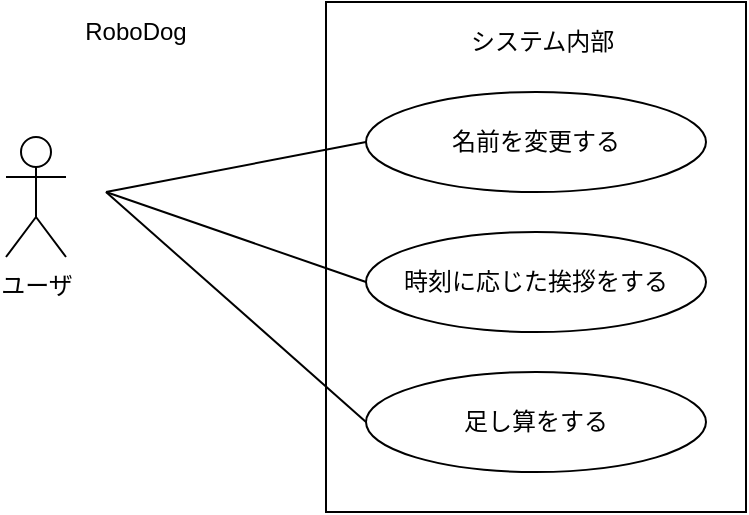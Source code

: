 <mxfile>
    <diagram id="ua9ZdfOcBCjsb__uROE_" name="ページ1">
        <mxGraphModel dx="453" dy="424" grid="1" gridSize="10" guides="1" tooltips="1" connect="1" arrows="1" fold="1" page="1" pageScale="1" pageWidth="827" pageHeight="1169" math="0" shadow="0">
            <root>
                <mxCell id="0"/>
                <mxCell id="1" parent="0"/>
                <mxCell id="amhhyaVPKtDlaMvMmhRL-2" value="ユーザ" style="shape=umlActor;verticalLabelPosition=bottom;verticalAlign=top;html=1;outlineConnect=0;" parent="1" vertex="1">
                    <mxGeometry x="190" y="162.5" width="30" height="60" as="geometry"/>
                </mxCell>
                <mxCell id="amhhyaVPKtDlaMvMmhRL-3" value="" style="rounded=0;whiteSpace=wrap;html=1;" parent="1" vertex="1">
                    <mxGeometry x="350" y="95" width="210" height="255" as="geometry"/>
                </mxCell>
                <mxCell id="amhhyaVPKtDlaMvMmhRL-5" value="&lt;span style=&quot;white-space: pre;&quot;&gt;&#x9;&lt;/span&gt;システム内部" style="text;html=1;align=center;verticalAlign=middle;whiteSpace=wrap;rounded=0;" parent="1" vertex="1">
                    <mxGeometry x="390" y="100" width="110" height="30" as="geometry"/>
                </mxCell>
                <mxCell id="amhhyaVPKtDlaMvMmhRL-10" value="名前を変更する" style="ellipse;whiteSpace=wrap;html=1;" parent="1" vertex="1">
                    <mxGeometry x="370" y="140" width="170" height="50" as="geometry"/>
                </mxCell>
                <mxCell id="amhhyaVPKtDlaMvMmhRL-11" value="時刻に応じた挨拶をする" style="ellipse;whiteSpace=wrap;html=1;" parent="1" vertex="1">
                    <mxGeometry x="370" y="210" width="170" height="50" as="geometry"/>
                </mxCell>
                <mxCell id="amhhyaVPKtDlaMvMmhRL-12" value="" style="endArrow=none;html=1;rounded=0;entryX=0;entryY=0.5;entryDx=0;entryDy=0;" parent="1" edge="1" target="amhhyaVPKtDlaMvMmhRL-11">
                    <mxGeometry width="50" height="50" relative="1" as="geometry">
                        <mxPoint x="240" y="190" as="sourcePoint"/>
                        <mxPoint x="360" y="226.395" as="targetPoint"/>
                    </mxGeometry>
                </mxCell>
                <mxCell id="amhhyaVPKtDlaMvMmhRL-13" value="" style="endArrow=none;html=1;rounded=0;entryX=0;entryY=0.5;entryDx=0;entryDy=0;" parent="1" edge="1" target="amhhyaVPKtDlaMvMmhRL-10">
                    <mxGeometry width="50" height="50" relative="1" as="geometry">
                        <mxPoint x="240" y="190" as="sourcePoint"/>
                        <mxPoint x="360" y="170" as="targetPoint"/>
                    </mxGeometry>
                </mxCell>
                <mxCell id="amhhyaVPKtDlaMvMmhRL-14" value="RoboDog" style="text;html=1;align=center;verticalAlign=middle;whiteSpace=wrap;rounded=0;" parent="1" vertex="1">
                    <mxGeometry x="200" y="95" width="110" height="30" as="geometry"/>
                </mxCell>
                <mxCell id="2" value="足し算をする" style="ellipse;whiteSpace=wrap;html=1;" vertex="1" parent="1">
                    <mxGeometry x="370" y="280" width="170" height="50" as="geometry"/>
                </mxCell>
                <mxCell id="3" value="" style="endArrow=none;html=1;rounded=0;entryX=0;entryY=0.5;entryDx=0;entryDy=0;" edge="1" parent="1" target="2">
                    <mxGeometry width="50" height="50" relative="1" as="geometry">
                        <mxPoint x="240" y="190" as="sourcePoint"/>
                        <mxPoint x="360" y="296.395" as="targetPoint"/>
                    </mxGeometry>
                </mxCell>
            </root>
        </mxGraphModel>
    </diagram>
</mxfile>